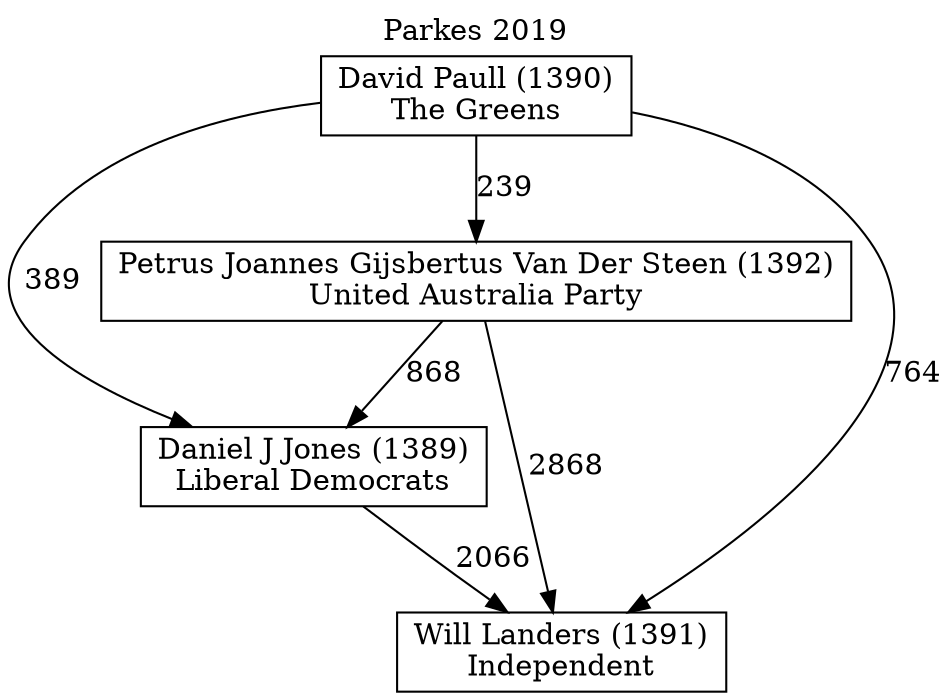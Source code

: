 // House preference flow
digraph "Will Landers (1391)_Parkes_2019" {
	graph [label="Parkes 2019" labelloc=t mclimit=10]
	node [shape=box]
	"Daniel J Jones (1389)" [label="Daniel J Jones (1389)
Liberal Democrats"]
	"David Paull (1390)" [label="David Paull (1390)
The Greens"]
	"Petrus Joannes Gijsbertus Van Der Steen (1392)" [label="Petrus Joannes Gijsbertus Van Der Steen (1392)
United Australia Party"]
	"Will Landers (1391)" [label="Will Landers (1391)
Independent"]
	"Daniel J Jones (1389)" -> "Will Landers (1391)" [label=2066]
	"David Paull (1390)" -> "Daniel J Jones (1389)" [label=389]
	"David Paull (1390)" -> "Petrus Joannes Gijsbertus Van Der Steen (1392)" [label=239]
	"David Paull (1390)" -> "Will Landers (1391)" [label=764]
	"Petrus Joannes Gijsbertus Van Der Steen (1392)" -> "Daniel J Jones (1389)" [label=868]
	"Petrus Joannes Gijsbertus Van Der Steen (1392)" -> "Will Landers (1391)" [label=2868]
}
